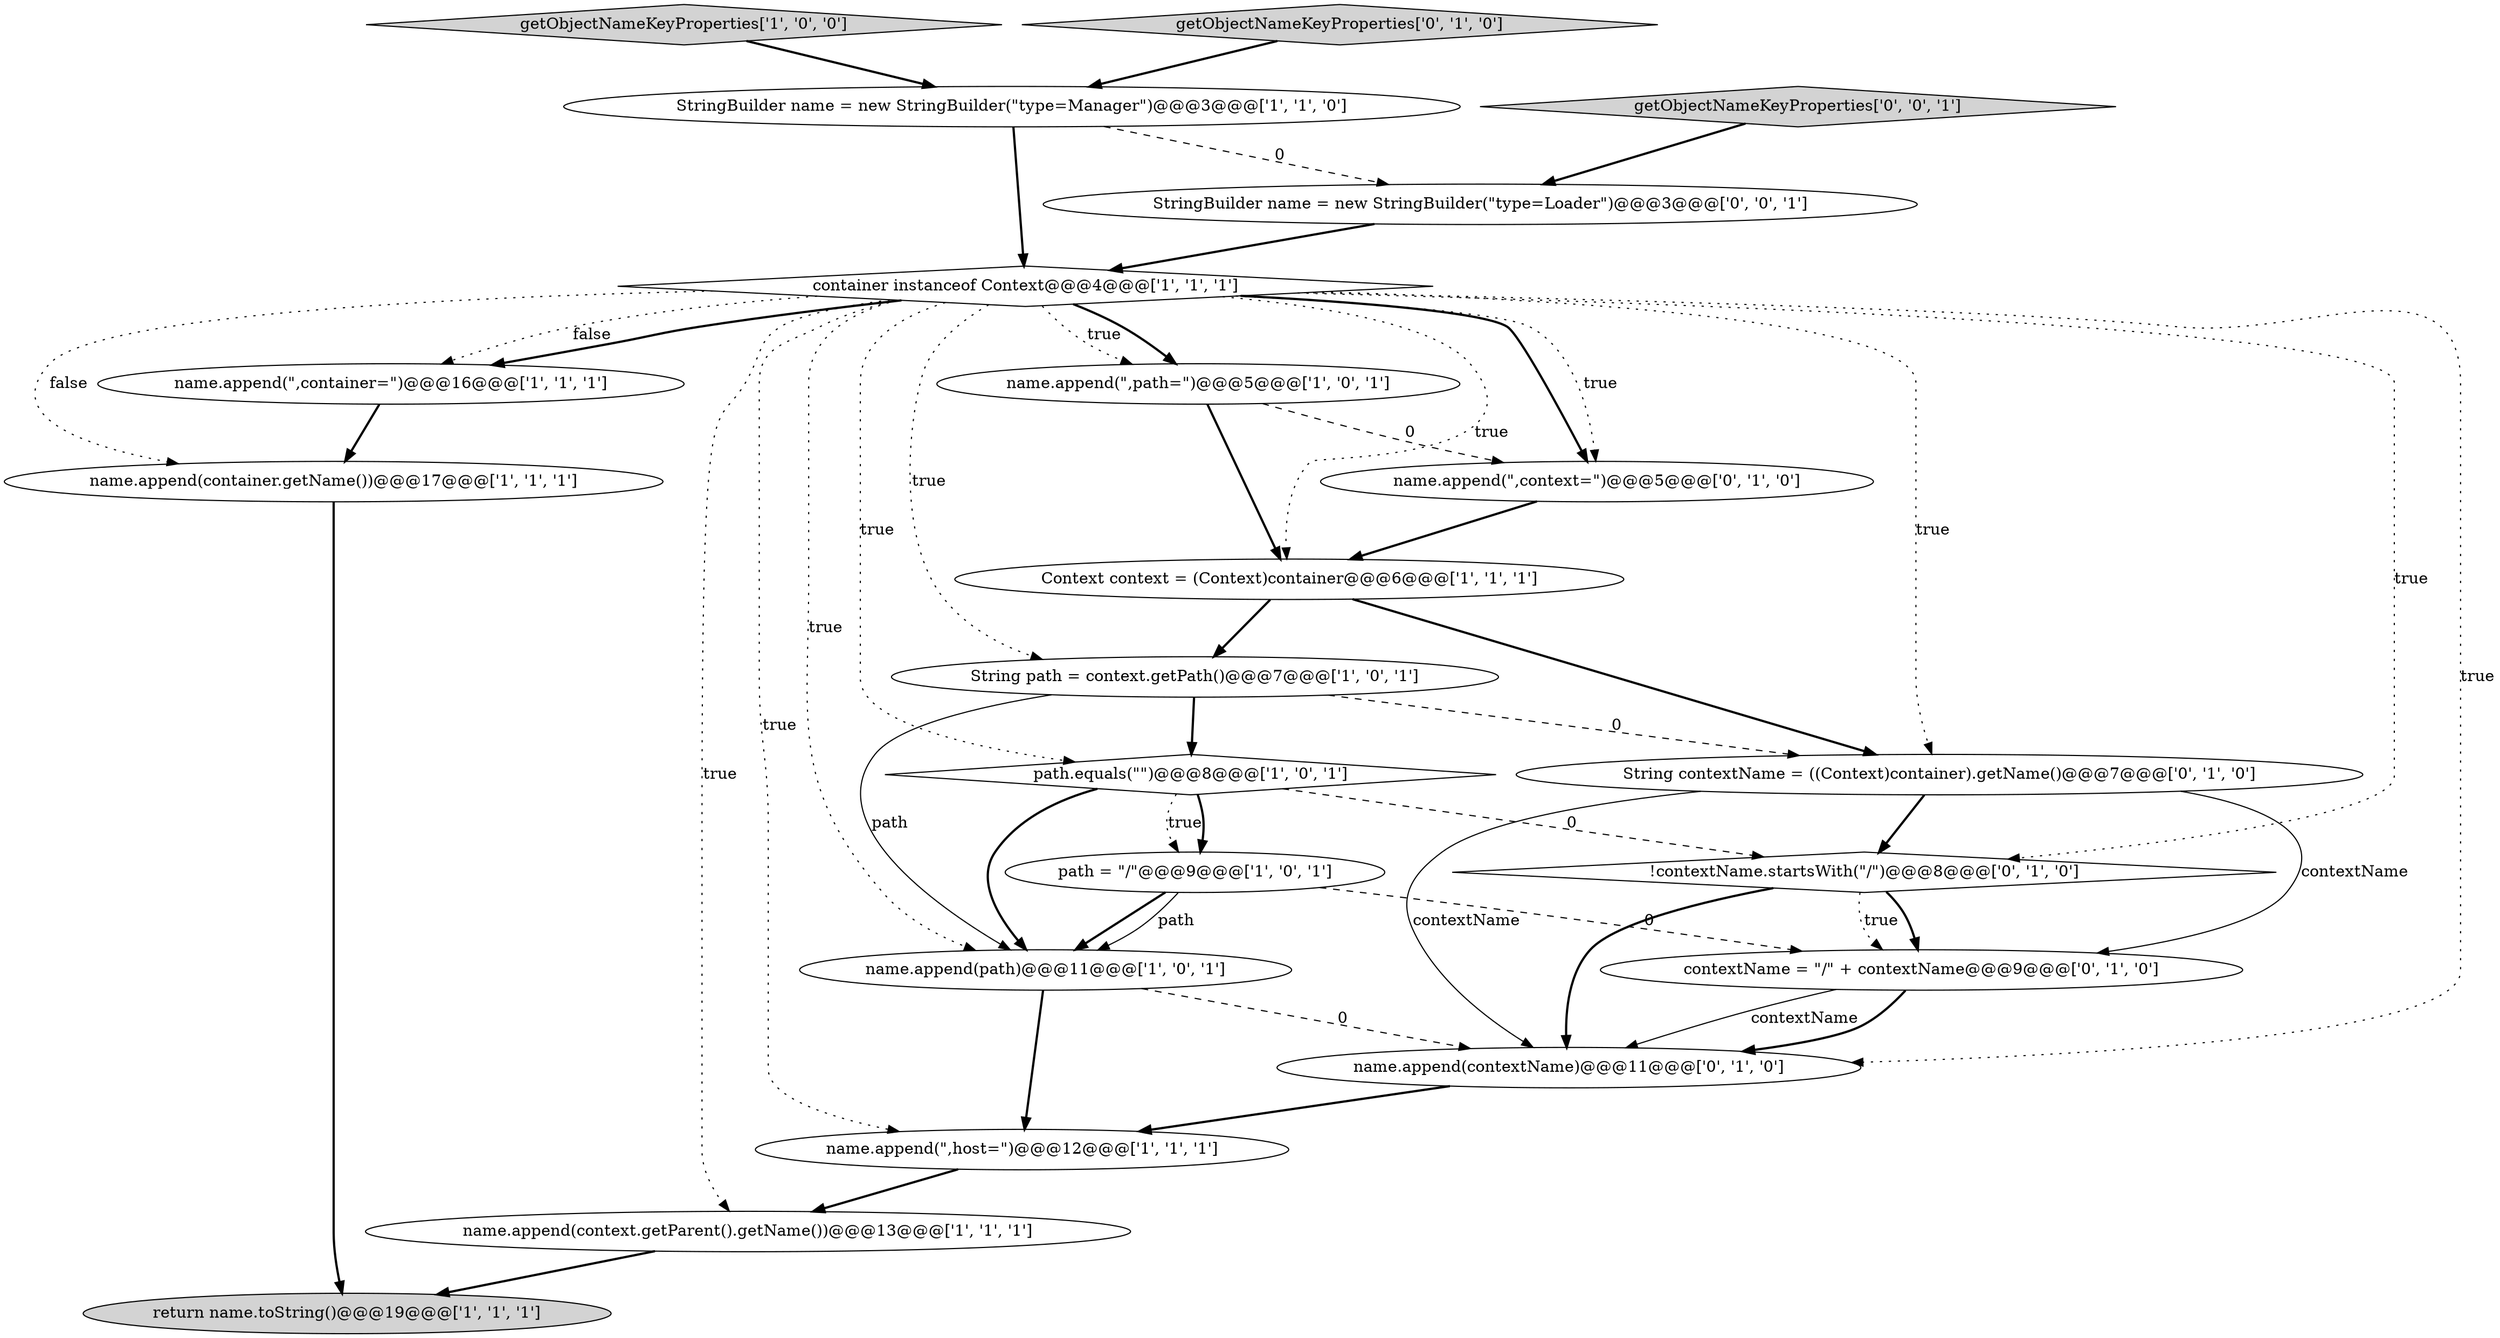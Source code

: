 digraph {
1 [style = filled, label = "getObjectNameKeyProperties['1', '0', '0']", fillcolor = lightgray, shape = diamond image = "AAA0AAABBB1BBB"];
4 [style = filled, label = "String path = context.getPath()@@@7@@@['1', '0', '1']", fillcolor = white, shape = ellipse image = "AAA0AAABBB1BBB"];
12 [style = filled, label = "name.append(\",path=\")@@@5@@@['1', '0', '1']", fillcolor = white, shape = ellipse image = "AAA0AAABBB1BBB"];
7 [style = filled, label = "path = \"/\"@@@9@@@['1', '0', '1']", fillcolor = white, shape = ellipse image = "AAA0AAABBB1BBB"];
3 [style = filled, label = "return name.toString()@@@19@@@['1', '1', '1']", fillcolor = lightgray, shape = ellipse image = "AAA0AAABBB1BBB"];
9 [style = filled, label = "Context context = (Context)container@@@6@@@['1', '1', '1']", fillcolor = white, shape = ellipse image = "AAA0AAABBB1BBB"];
17 [style = filled, label = "name.append(\",context=\")@@@5@@@['0', '1', '0']", fillcolor = white, shape = ellipse image = "AAA1AAABBB2BBB"];
2 [style = filled, label = "name.append(\",container=\")@@@16@@@['1', '1', '1']", fillcolor = white, shape = ellipse image = "AAA0AAABBB1BBB"];
6 [style = filled, label = "name.append(container.getName())@@@17@@@['1', '1', '1']", fillcolor = white, shape = ellipse image = "AAA0AAABBB1BBB"];
19 [style = filled, label = "String contextName = ((Context)container).getName()@@@7@@@['0', '1', '0']", fillcolor = white, shape = ellipse image = "AAA1AAABBB2BBB"];
18 [style = filled, label = "contextName = \"/\" + contextName@@@9@@@['0', '1', '0']", fillcolor = white, shape = ellipse image = "AAA1AAABBB2BBB"];
21 [style = filled, label = "StringBuilder name = new StringBuilder(\"type=Loader\")@@@3@@@['0', '0', '1']", fillcolor = white, shape = ellipse image = "AAA0AAABBB3BBB"];
20 [style = filled, label = "getObjectNameKeyProperties['0', '0', '1']", fillcolor = lightgray, shape = diamond image = "AAA0AAABBB3BBB"];
15 [style = filled, label = "!contextName.startsWith(\"/\")@@@8@@@['0', '1', '0']", fillcolor = white, shape = diamond image = "AAA1AAABBB2BBB"];
14 [style = filled, label = "name.append(contextName)@@@11@@@['0', '1', '0']", fillcolor = white, shape = ellipse image = "AAA1AAABBB2BBB"];
11 [style = filled, label = "path.equals(\"\")@@@8@@@['1', '0', '1']", fillcolor = white, shape = diamond image = "AAA0AAABBB1BBB"];
16 [style = filled, label = "getObjectNameKeyProperties['0', '1', '0']", fillcolor = lightgray, shape = diamond image = "AAA0AAABBB2BBB"];
5 [style = filled, label = "name.append(path)@@@11@@@['1', '0', '1']", fillcolor = white, shape = ellipse image = "AAA0AAABBB1BBB"];
8 [style = filled, label = "name.append(\",host=\")@@@12@@@['1', '1', '1']", fillcolor = white, shape = ellipse image = "AAA0AAABBB1BBB"];
0 [style = filled, label = "container instanceof Context@@@4@@@['1', '1', '1']", fillcolor = white, shape = diamond image = "AAA0AAABBB1BBB"];
10 [style = filled, label = "StringBuilder name = new StringBuilder(\"type=Manager\")@@@3@@@['1', '1', '0']", fillcolor = white, shape = ellipse image = "AAA0AAABBB1BBB"];
13 [style = filled, label = "name.append(context.getParent().getName())@@@13@@@['1', '1', '1']", fillcolor = white, shape = ellipse image = "AAA0AAABBB1BBB"];
9->19 [style = bold, label=""];
0->14 [style = dotted, label="true"];
5->8 [style = bold, label=""];
12->17 [style = dashed, label="0"];
1->10 [style = bold, label=""];
5->14 [style = dashed, label="0"];
9->4 [style = bold, label=""];
0->2 [style = dotted, label="false"];
19->18 [style = solid, label="contextName"];
15->18 [style = bold, label=""];
0->8 [style = dotted, label="true"];
4->11 [style = bold, label=""];
15->18 [style = dotted, label="true"];
10->21 [style = dashed, label="0"];
19->15 [style = bold, label=""];
0->12 [style = dotted, label="true"];
0->13 [style = dotted, label="true"];
0->6 [style = dotted, label="false"];
11->7 [style = dotted, label="true"];
16->10 [style = bold, label=""];
11->7 [style = bold, label=""];
0->5 [style = dotted, label="true"];
12->9 [style = bold, label=""];
20->21 [style = bold, label=""];
11->15 [style = dashed, label="0"];
0->9 [style = dotted, label="true"];
0->12 [style = bold, label=""];
4->5 [style = solid, label="path"];
15->14 [style = bold, label=""];
6->3 [style = bold, label=""];
17->9 [style = bold, label=""];
14->8 [style = bold, label=""];
8->13 [style = bold, label=""];
0->11 [style = dotted, label="true"];
0->17 [style = bold, label=""];
0->15 [style = dotted, label="true"];
7->5 [style = bold, label=""];
13->3 [style = bold, label=""];
2->6 [style = bold, label=""];
18->14 [style = solid, label="contextName"];
0->4 [style = dotted, label="true"];
0->2 [style = bold, label=""];
4->19 [style = dashed, label="0"];
18->14 [style = bold, label=""];
21->0 [style = bold, label=""];
0->17 [style = dotted, label="true"];
0->19 [style = dotted, label="true"];
19->14 [style = solid, label="contextName"];
10->0 [style = bold, label=""];
11->5 [style = bold, label=""];
7->18 [style = dashed, label="0"];
7->5 [style = solid, label="path"];
}
